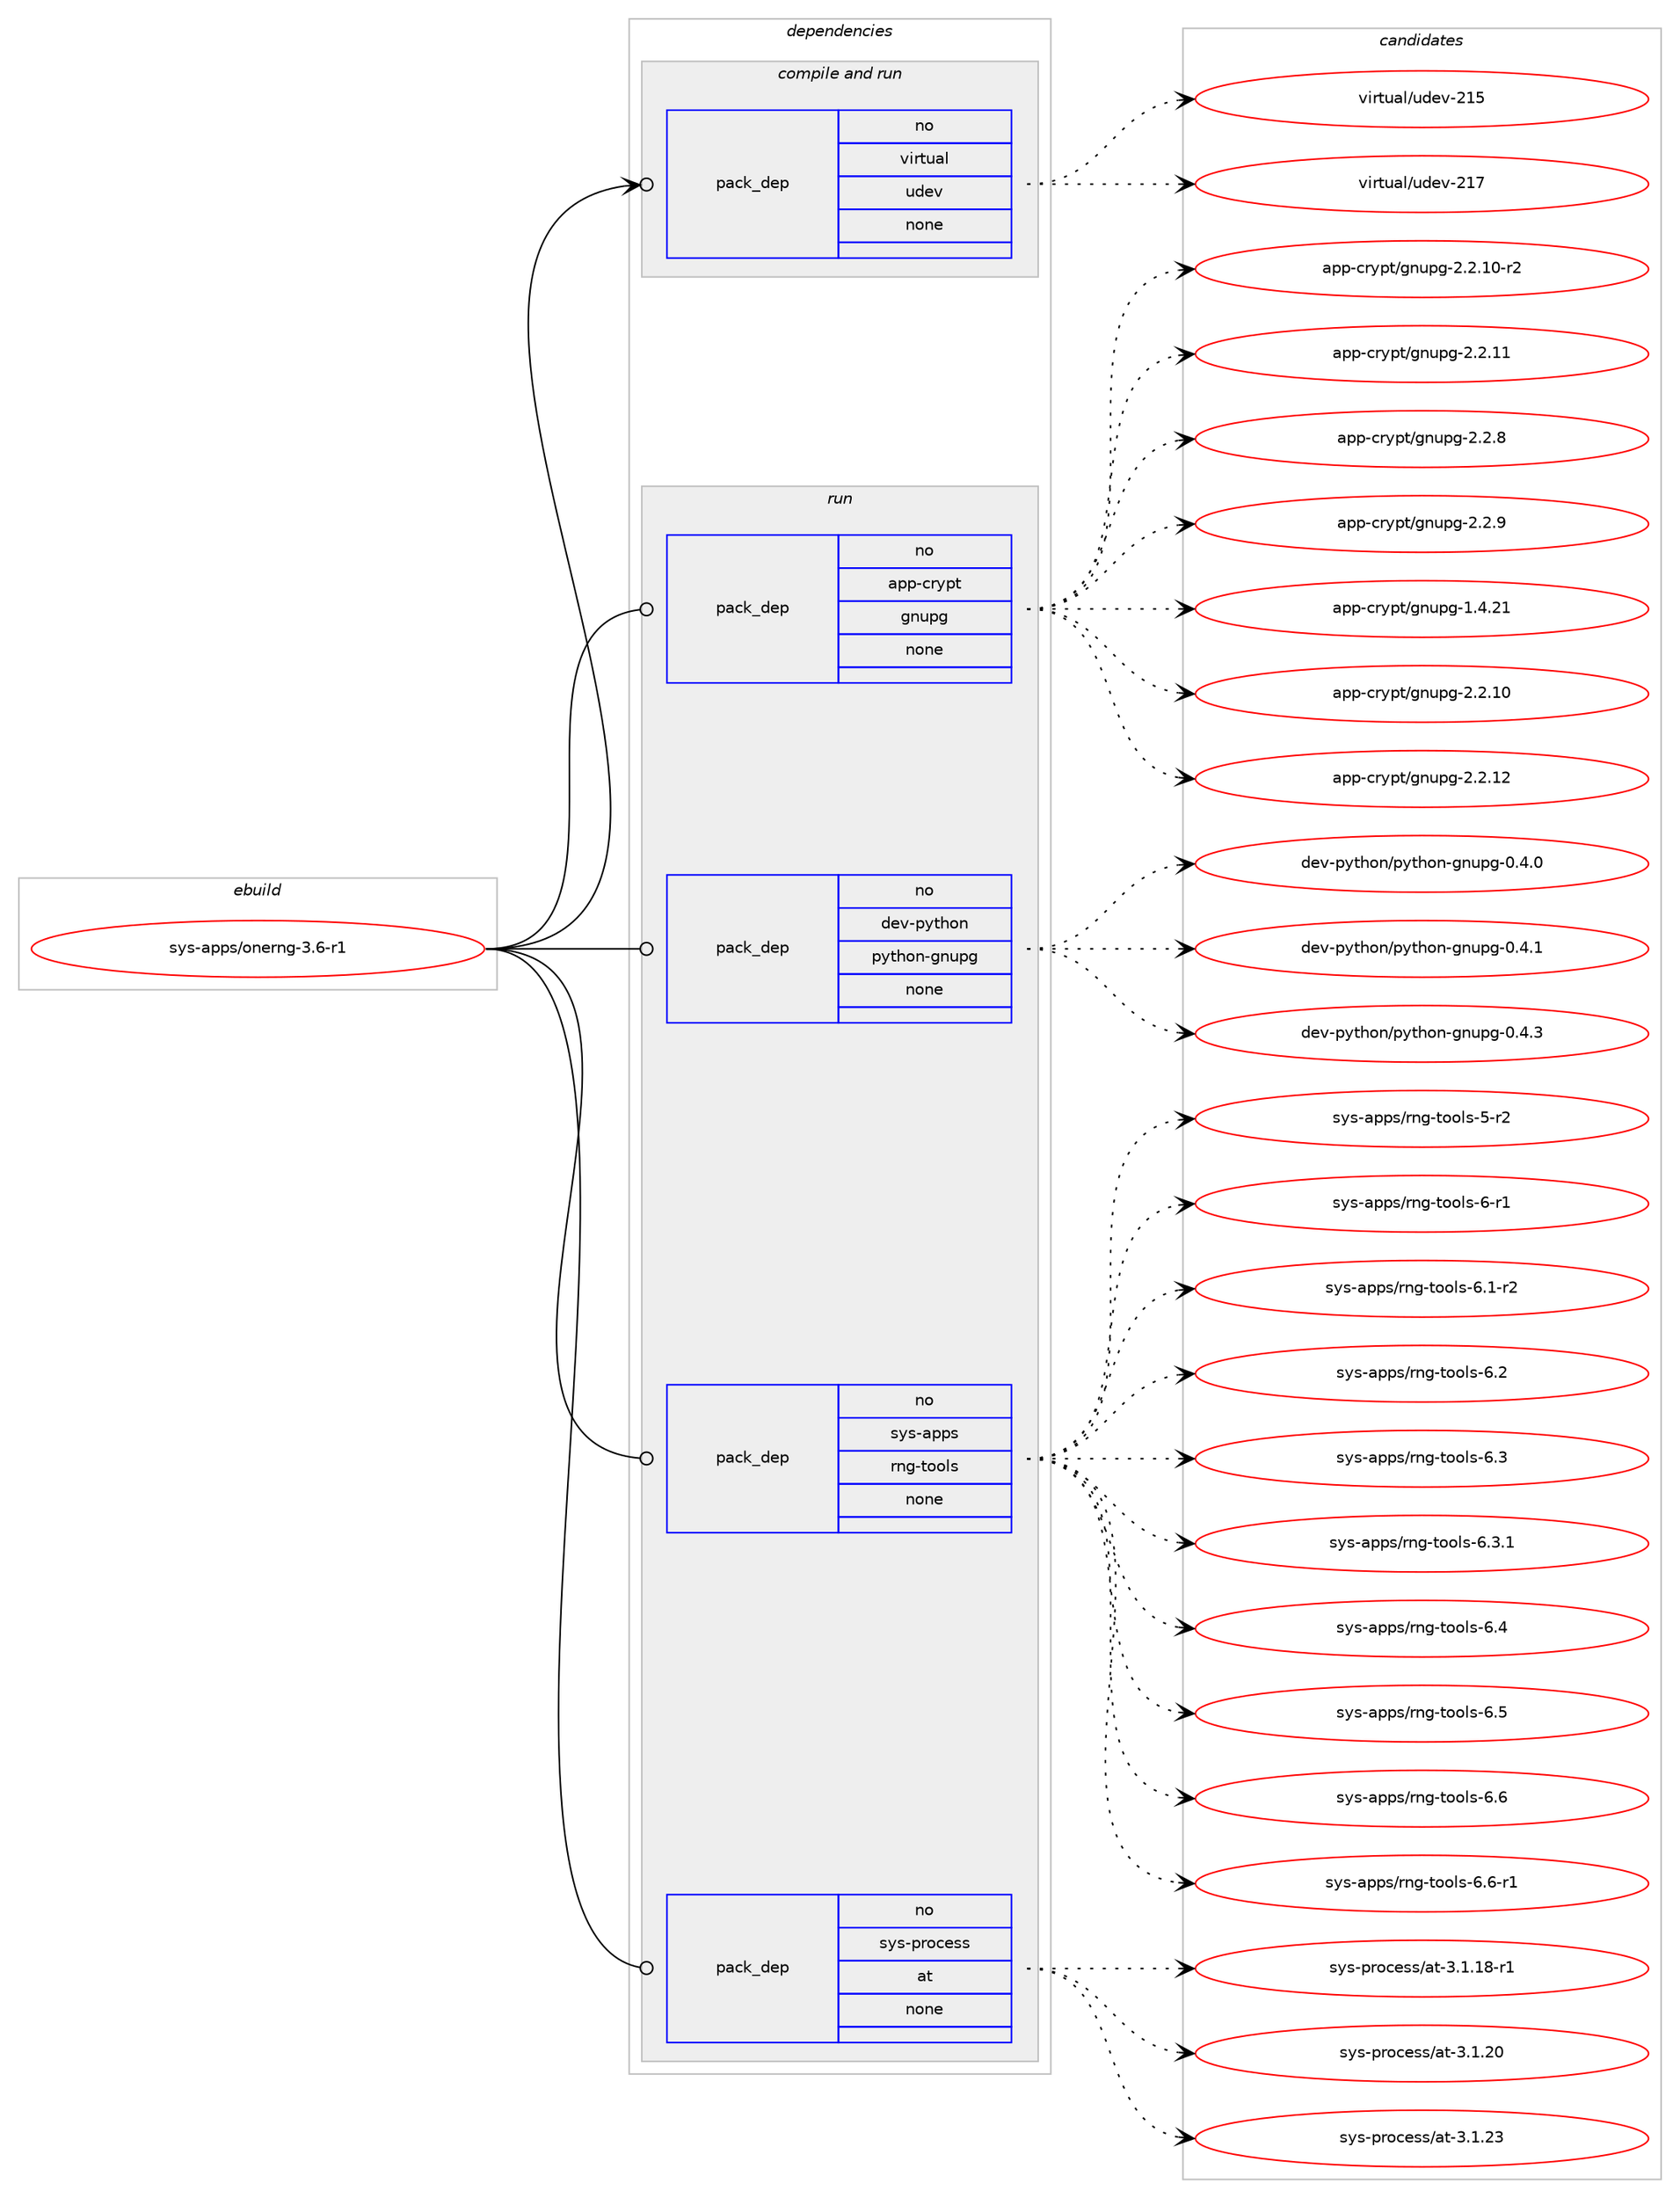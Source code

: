 digraph prolog {

# *************
# Graph options
# *************

newrank=true;
concentrate=true;
compound=true;
graph [rankdir=LR,fontname=Helvetica,fontsize=10,ranksep=1.5];#, ranksep=2.5, nodesep=0.2];
edge  [arrowhead=vee];
node  [fontname=Helvetica,fontsize=10];

# **********
# The ebuild
# **********

subgraph cluster_leftcol {
color=gray;
rank=same;
label=<<i>ebuild</i>>;
id [label="sys-apps/onerng-3.6-r1", color=red, width=4, href="../sys-apps/onerng-3.6-r1.svg"];
}

# ****************
# The dependencies
# ****************

subgraph cluster_midcol {
color=gray;
label=<<i>dependencies</i>>;
subgraph cluster_compile {
fillcolor="#eeeeee";
style=filled;
label=<<i>compile</i>>;
}
subgraph cluster_compileandrun {
fillcolor="#eeeeee";
style=filled;
label=<<i>compile and run</i>>;
subgraph pack6185 {
dependency7625 [label=<<TABLE BORDER="0" CELLBORDER="1" CELLSPACING="0" CELLPADDING="4" WIDTH="220"><TR><TD ROWSPAN="6" CELLPADDING="30">pack_dep</TD></TR><TR><TD WIDTH="110">no</TD></TR><TR><TD>virtual</TD></TR><TR><TD>udev</TD></TR><TR><TD>none</TD></TR><TR><TD></TD></TR></TABLE>>, shape=none, color=blue];
}
id:e -> dependency7625:w [weight=20,style="solid",arrowhead="odotvee"];
}
subgraph cluster_run {
fillcolor="#eeeeee";
style=filled;
label=<<i>run</i>>;
subgraph pack6186 {
dependency7626 [label=<<TABLE BORDER="0" CELLBORDER="1" CELLSPACING="0" CELLPADDING="4" WIDTH="220"><TR><TD ROWSPAN="6" CELLPADDING="30">pack_dep</TD></TR><TR><TD WIDTH="110">no</TD></TR><TR><TD>app-crypt</TD></TR><TR><TD>gnupg</TD></TR><TR><TD>none</TD></TR><TR><TD></TD></TR></TABLE>>, shape=none, color=blue];
}
id:e -> dependency7626:w [weight=20,style="solid",arrowhead="odot"];
subgraph pack6187 {
dependency7627 [label=<<TABLE BORDER="0" CELLBORDER="1" CELLSPACING="0" CELLPADDING="4" WIDTH="220"><TR><TD ROWSPAN="6" CELLPADDING="30">pack_dep</TD></TR><TR><TD WIDTH="110">no</TD></TR><TR><TD>dev-python</TD></TR><TR><TD>python-gnupg</TD></TR><TR><TD>none</TD></TR><TR><TD></TD></TR></TABLE>>, shape=none, color=blue];
}
id:e -> dependency7627:w [weight=20,style="solid",arrowhead="odot"];
subgraph pack6188 {
dependency7628 [label=<<TABLE BORDER="0" CELLBORDER="1" CELLSPACING="0" CELLPADDING="4" WIDTH="220"><TR><TD ROWSPAN="6" CELLPADDING="30">pack_dep</TD></TR><TR><TD WIDTH="110">no</TD></TR><TR><TD>sys-apps</TD></TR><TR><TD>rng-tools</TD></TR><TR><TD>none</TD></TR><TR><TD></TD></TR></TABLE>>, shape=none, color=blue];
}
id:e -> dependency7628:w [weight=20,style="solid",arrowhead="odot"];
subgraph pack6189 {
dependency7629 [label=<<TABLE BORDER="0" CELLBORDER="1" CELLSPACING="0" CELLPADDING="4" WIDTH="220"><TR><TD ROWSPAN="6" CELLPADDING="30">pack_dep</TD></TR><TR><TD WIDTH="110">no</TD></TR><TR><TD>sys-process</TD></TR><TR><TD>at</TD></TR><TR><TD>none</TD></TR><TR><TD></TD></TR></TABLE>>, shape=none, color=blue];
}
id:e -> dependency7629:w [weight=20,style="solid",arrowhead="odot"];
}
}

# **************
# The candidates
# **************

subgraph cluster_choices {
rank=same;
color=gray;
label=<<i>candidates</i>>;

subgraph choice6185 {
color=black;
nodesep=1;
choice118105114116117971084711710010111845504953 [label="virtual/udev-215", color=red, width=4,href="../virtual/udev-215.svg"];
choice118105114116117971084711710010111845504955 [label="virtual/udev-217", color=red, width=4,href="../virtual/udev-217.svg"];
dependency7625:e -> choice118105114116117971084711710010111845504953:w [style=dotted,weight="100"];
dependency7625:e -> choice118105114116117971084711710010111845504955:w [style=dotted,weight="100"];
}
subgraph choice6186 {
color=black;
nodesep=1;
choice97112112459911412111211647103110117112103455046504649484511450 [label="app-crypt/gnupg-2.2.10-r2", color=red, width=4,href="../app-crypt/gnupg-2.2.10-r2.svg"];
choice9711211245991141211121164710311011711210345504650464949 [label="app-crypt/gnupg-2.2.11", color=red, width=4,href="../app-crypt/gnupg-2.2.11.svg"];
choice97112112459911412111211647103110117112103455046504656 [label="app-crypt/gnupg-2.2.8", color=red, width=4,href="../app-crypt/gnupg-2.2.8.svg"];
choice97112112459911412111211647103110117112103455046504657 [label="app-crypt/gnupg-2.2.9", color=red, width=4,href="../app-crypt/gnupg-2.2.9.svg"];
choice9711211245991141211121164710311011711210345494652465049 [label="app-crypt/gnupg-1.4.21", color=red, width=4,href="../app-crypt/gnupg-1.4.21.svg"];
choice9711211245991141211121164710311011711210345504650464948 [label="app-crypt/gnupg-2.2.10", color=red, width=4,href="../app-crypt/gnupg-2.2.10.svg"];
choice9711211245991141211121164710311011711210345504650464950 [label="app-crypt/gnupg-2.2.12", color=red, width=4,href="../app-crypt/gnupg-2.2.12.svg"];
dependency7626:e -> choice97112112459911412111211647103110117112103455046504649484511450:w [style=dotted,weight="100"];
dependency7626:e -> choice9711211245991141211121164710311011711210345504650464949:w [style=dotted,weight="100"];
dependency7626:e -> choice97112112459911412111211647103110117112103455046504656:w [style=dotted,weight="100"];
dependency7626:e -> choice97112112459911412111211647103110117112103455046504657:w [style=dotted,weight="100"];
dependency7626:e -> choice9711211245991141211121164710311011711210345494652465049:w [style=dotted,weight="100"];
dependency7626:e -> choice9711211245991141211121164710311011711210345504650464948:w [style=dotted,weight="100"];
dependency7626:e -> choice9711211245991141211121164710311011711210345504650464950:w [style=dotted,weight="100"];
}
subgraph choice6187 {
color=black;
nodesep=1;
choice100101118451121211161041111104711212111610411111045103110117112103454846524648 [label="dev-python/python-gnupg-0.4.0", color=red, width=4,href="../dev-python/python-gnupg-0.4.0.svg"];
choice100101118451121211161041111104711212111610411111045103110117112103454846524649 [label="dev-python/python-gnupg-0.4.1", color=red, width=4,href="../dev-python/python-gnupg-0.4.1.svg"];
choice100101118451121211161041111104711212111610411111045103110117112103454846524651 [label="dev-python/python-gnupg-0.4.3", color=red, width=4,href="../dev-python/python-gnupg-0.4.3.svg"];
dependency7627:e -> choice100101118451121211161041111104711212111610411111045103110117112103454846524648:w [style=dotted,weight="100"];
dependency7627:e -> choice100101118451121211161041111104711212111610411111045103110117112103454846524649:w [style=dotted,weight="100"];
dependency7627:e -> choice100101118451121211161041111104711212111610411111045103110117112103454846524651:w [style=dotted,weight="100"];
}
subgraph choice6188 {
color=black;
nodesep=1;
choice1151211154597112112115471141101034511611111110811545534511450 [label="sys-apps/rng-tools-5-r2", color=red, width=4,href="../sys-apps/rng-tools-5-r2.svg"];
choice1151211154597112112115471141101034511611111110811545544511449 [label="sys-apps/rng-tools-6-r1", color=red, width=4,href="../sys-apps/rng-tools-6-r1.svg"];
choice11512111545971121121154711411010345116111111108115455446494511450 [label="sys-apps/rng-tools-6.1-r2", color=red, width=4,href="../sys-apps/rng-tools-6.1-r2.svg"];
choice1151211154597112112115471141101034511611111110811545544650 [label="sys-apps/rng-tools-6.2", color=red, width=4,href="../sys-apps/rng-tools-6.2.svg"];
choice1151211154597112112115471141101034511611111110811545544651 [label="sys-apps/rng-tools-6.3", color=red, width=4,href="../sys-apps/rng-tools-6.3.svg"];
choice11512111545971121121154711411010345116111111108115455446514649 [label="sys-apps/rng-tools-6.3.1", color=red, width=4,href="../sys-apps/rng-tools-6.3.1.svg"];
choice1151211154597112112115471141101034511611111110811545544652 [label="sys-apps/rng-tools-6.4", color=red, width=4,href="../sys-apps/rng-tools-6.4.svg"];
choice1151211154597112112115471141101034511611111110811545544653 [label="sys-apps/rng-tools-6.5", color=red, width=4,href="../sys-apps/rng-tools-6.5.svg"];
choice1151211154597112112115471141101034511611111110811545544654 [label="sys-apps/rng-tools-6.6", color=red, width=4,href="../sys-apps/rng-tools-6.6.svg"];
choice11512111545971121121154711411010345116111111108115455446544511449 [label="sys-apps/rng-tools-6.6-r1", color=red, width=4,href="../sys-apps/rng-tools-6.6-r1.svg"];
dependency7628:e -> choice1151211154597112112115471141101034511611111110811545534511450:w [style=dotted,weight="100"];
dependency7628:e -> choice1151211154597112112115471141101034511611111110811545544511449:w [style=dotted,weight="100"];
dependency7628:e -> choice11512111545971121121154711411010345116111111108115455446494511450:w [style=dotted,weight="100"];
dependency7628:e -> choice1151211154597112112115471141101034511611111110811545544650:w [style=dotted,weight="100"];
dependency7628:e -> choice1151211154597112112115471141101034511611111110811545544651:w [style=dotted,weight="100"];
dependency7628:e -> choice11512111545971121121154711411010345116111111108115455446514649:w [style=dotted,weight="100"];
dependency7628:e -> choice1151211154597112112115471141101034511611111110811545544652:w [style=dotted,weight="100"];
dependency7628:e -> choice1151211154597112112115471141101034511611111110811545544653:w [style=dotted,weight="100"];
dependency7628:e -> choice1151211154597112112115471141101034511611111110811545544654:w [style=dotted,weight="100"];
dependency7628:e -> choice11512111545971121121154711411010345116111111108115455446544511449:w [style=dotted,weight="100"];
}
subgraph choice6189 {
color=black;
nodesep=1;
choice11512111545112114111991011151154797116455146494649564511449 [label="sys-process/at-3.1.18-r1", color=red, width=4,href="../sys-process/at-3.1.18-r1.svg"];
choice1151211154511211411199101115115479711645514649465048 [label="sys-process/at-3.1.20", color=red, width=4,href="../sys-process/at-3.1.20.svg"];
choice1151211154511211411199101115115479711645514649465051 [label="sys-process/at-3.1.23", color=red, width=4,href="../sys-process/at-3.1.23.svg"];
dependency7629:e -> choice11512111545112114111991011151154797116455146494649564511449:w [style=dotted,weight="100"];
dependency7629:e -> choice1151211154511211411199101115115479711645514649465048:w [style=dotted,weight="100"];
dependency7629:e -> choice1151211154511211411199101115115479711645514649465051:w [style=dotted,weight="100"];
}
}

}
